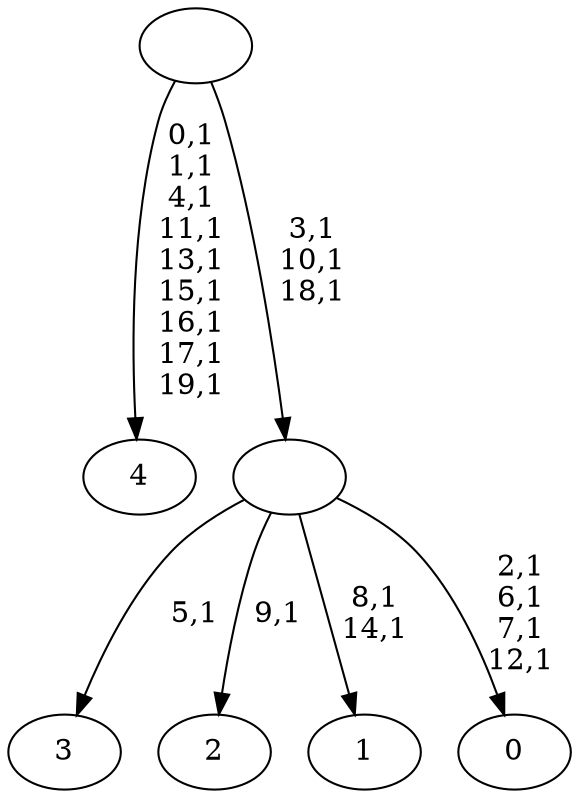 digraph T {
	25 [label="4"]
	15 [label="3"]
	13 [label="2"]
	11 [label="1"]
	8 [label="0"]
	3 [label=""]
	0 [label=""]
	3 -> 8 [label="2,1\n6,1\n7,1\n12,1"]
	3 -> 11 [label="8,1\n14,1"]
	3 -> 13 [label="9,1"]
	3 -> 15 [label="5,1"]
	0 -> 3 [label="3,1\n10,1\n18,1"]
	0 -> 25 [label="0,1\n1,1\n4,1\n11,1\n13,1\n15,1\n16,1\n17,1\n19,1"]
}
